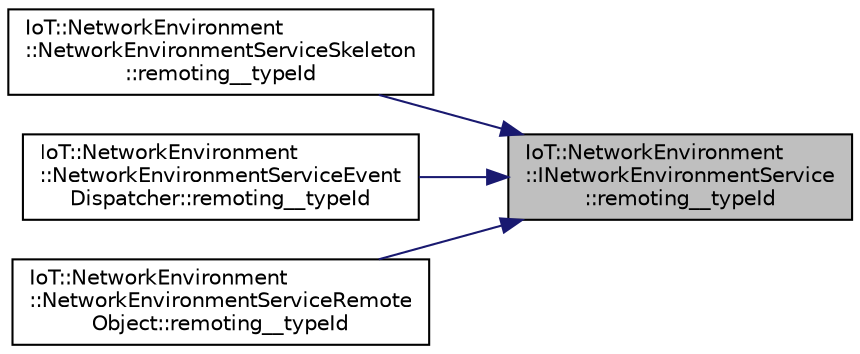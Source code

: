 digraph "IoT::NetworkEnvironment::INetworkEnvironmentService::remoting__typeId"
{
 // LATEX_PDF_SIZE
  edge [fontname="Helvetica",fontsize="10",labelfontname="Helvetica",labelfontsize="10"];
  node [fontname="Helvetica",fontsize="10",shape=record];
  rankdir="RL";
  Node1 [label="IoT::NetworkEnvironment\l::INetworkEnvironmentService\l::remoting__typeId",height=0.2,width=0.4,color="black", fillcolor="grey75", style="filled", fontcolor="black",tooltip=" "];
  Node1 -> Node2 [dir="back",color="midnightblue",fontsize="10",style="solid"];
  Node2 [label="IoT::NetworkEnvironment\l::NetworkEnvironmentServiceSkeleton\l::remoting__typeId",height=0.2,width=0.4,color="black", fillcolor="white", style="filled",URL="$classIoT_1_1NetworkEnvironment_1_1NetworkEnvironmentServiceSkeleton.html#a21f92c6ebc562043b73258cb84469032",tooltip="Destroys a NetworkEnvironmentServiceSkeleton."];
  Node1 -> Node3 [dir="back",color="midnightblue",fontsize="10",style="solid"];
  Node3 [label="IoT::NetworkEnvironment\l::NetworkEnvironmentServiceEvent\lDispatcher::remoting__typeId",height=0.2,width=0.4,color="black", fillcolor="white", style="filled",URL="$classIoT_1_1NetworkEnvironment_1_1NetworkEnvironmentServiceEventDispatcher.html#ac85f460606d44d8c02383185b2937862",tooltip=" "];
  Node1 -> Node4 [dir="back",color="midnightblue",fontsize="10",style="solid"];
  Node4 [label="IoT::NetworkEnvironment\l::NetworkEnvironmentServiceRemote\lObject::remoting__typeId",height=0.2,width=0.4,color="black", fillcolor="white", style="filled",URL="$classIoT_1_1NetworkEnvironment_1_1NetworkEnvironmentServiceRemoteObject.html#aaf5d5cb059273f434bba7ac7537db6e2",tooltip="Returns the object's URI."];
}
